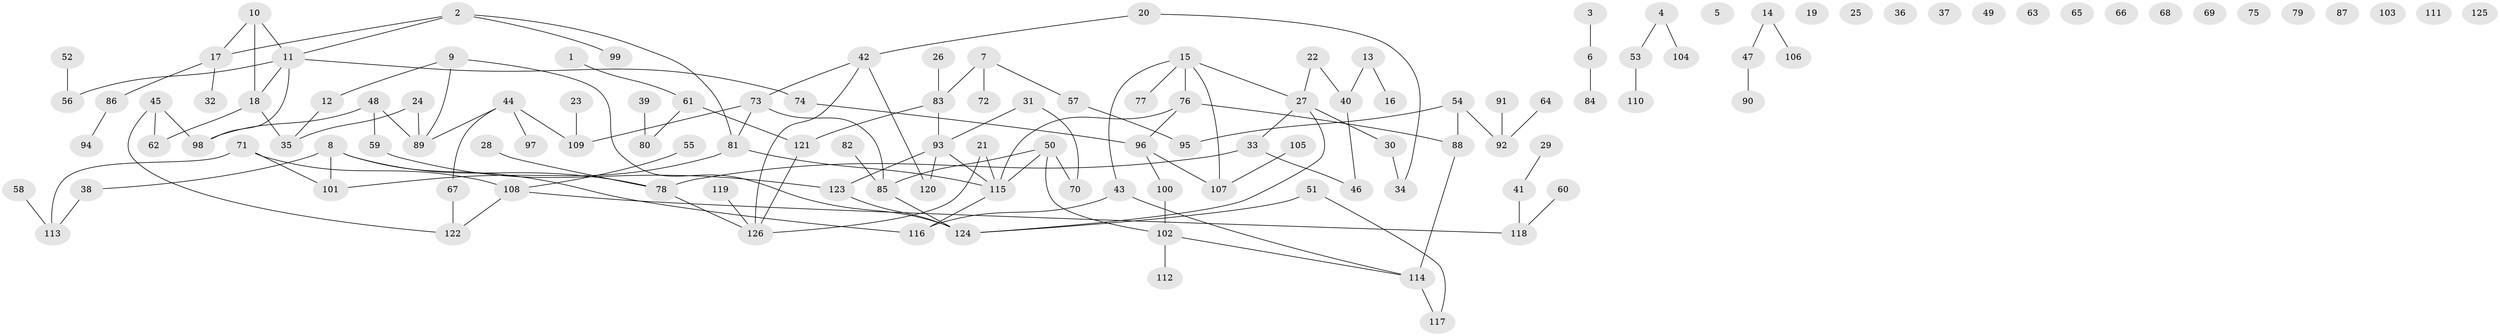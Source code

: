// Generated by graph-tools (version 1.1) at 2025/13/03/09/25 04:13:03]
// undirected, 126 vertices, 136 edges
graph export_dot {
graph [start="1"]
  node [color=gray90,style=filled];
  1;
  2;
  3;
  4;
  5;
  6;
  7;
  8;
  9;
  10;
  11;
  12;
  13;
  14;
  15;
  16;
  17;
  18;
  19;
  20;
  21;
  22;
  23;
  24;
  25;
  26;
  27;
  28;
  29;
  30;
  31;
  32;
  33;
  34;
  35;
  36;
  37;
  38;
  39;
  40;
  41;
  42;
  43;
  44;
  45;
  46;
  47;
  48;
  49;
  50;
  51;
  52;
  53;
  54;
  55;
  56;
  57;
  58;
  59;
  60;
  61;
  62;
  63;
  64;
  65;
  66;
  67;
  68;
  69;
  70;
  71;
  72;
  73;
  74;
  75;
  76;
  77;
  78;
  79;
  80;
  81;
  82;
  83;
  84;
  85;
  86;
  87;
  88;
  89;
  90;
  91;
  92;
  93;
  94;
  95;
  96;
  97;
  98;
  99;
  100;
  101;
  102;
  103;
  104;
  105;
  106;
  107;
  108;
  109;
  110;
  111;
  112;
  113;
  114;
  115;
  116;
  117;
  118;
  119;
  120;
  121;
  122;
  123;
  124;
  125;
  126;
  1 -- 61;
  2 -- 11;
  2 -- 17;
  2 -- 81;
  2 -- 99;
  3 -- 6;
  4 -- 53;
  4 -- 104;
  6 -- 84;
  7 -- 57;
  7 -- 72;
  7 -- 83;
  8 -- 38;
  8 -- 78;
  8 -- 101;
  8 -- 116;
  9 -- 12;
  9 -- 89;
  9 -- 124;
  10 -- 11;
  10 -- 17;
  10 -- 18;
  11 -- 18;
  11 -- 56;
  11 -- 74;
  11 -- 98;
  12 -- 35;
  13 -- 16;
  13 -- 40;
  14 -- 47;
  14 -- 106;
  15 -- 27;
  15 -- 43;
  15 -- 76;
  15 -- 77;
  15 -- 107;
  17 -- 32;
  17 -- 86;
  18 -- 35;
  18 -- 62;
  20 -- 34;
  20 -- 42;
  21 -- 115;
  21 -- 126;
  22 -- 27;
  22 -- 40;
  23 -- 109;
  24 -- 35;
  24 -- 89;
  26 -- 83;
  27 -- 30;
  27 -- 33;
  27 -- 124;
  28 -- 78;
  29 -- 41;
  30 -- 34;
  31 -- 70;
  31 -- 93;
  33 -- 46;
  33 -- 78;
  38 -- 113;
  39 -- 80;
  40 -- 46;
  41 -- 118;
  42 -- 73;
  42 -- 120;
  42 -- 126;
  43 -- 114;
  43 -- 116;
  44 -- 67;
  44 -- 89;
  44 -- 97;
  44 -- 109;
  45 -- 62;
  45 -- 98;
  45 -- 122;
  47 -- 90;
  48 -- 59;
  48 -- 89;
  48 -- 98;
  50 -- 70;
  50 -- 85;
  50 -- 102;
  50 -- 115;
  51 -- 117;
  51 -- 124;
  52 -- 56;
  53 -- 110;
  54 -- 88;
  54 -- 92;
  54 -- 95;
  55 -- 108;
  57 -- 95;
  58 -- 113;
  59 -- 123;
  60 -- 118;
  61 -- 80;
  61 -- 121;
  64 -- 92;
  67 -- 122;
  71 -- 101;
  71 -- 108;
  71 -- 113;
  73 -- 81;
  73 -- 85;
  73 -- 109;
  74 -- 96;
  76 -- 88;
  76 -- 96;
  76 -- 115;
  78 -- 126;
  81 -- 101;
  81 -- 115;
  82 -- 85;
  83 -- 93;
  83 -- 121;
  85 -- 124;
  86 -- 94;
  88 -- 114;
  91 -- 92;
  93 -- 115;
  93 -- 120;
  93 -- 123;
  96 -- 100;
  96 -- 107;
  100 -- 102;
  102 -- 112;
  102 -- 114;
  105 -- 107;
  108 -- 118;
  108 -- 122;
  114 -- 117;
  115 -- 116;
  119 -- 126;
  121 -- 126;
  123 -- 124;
}
